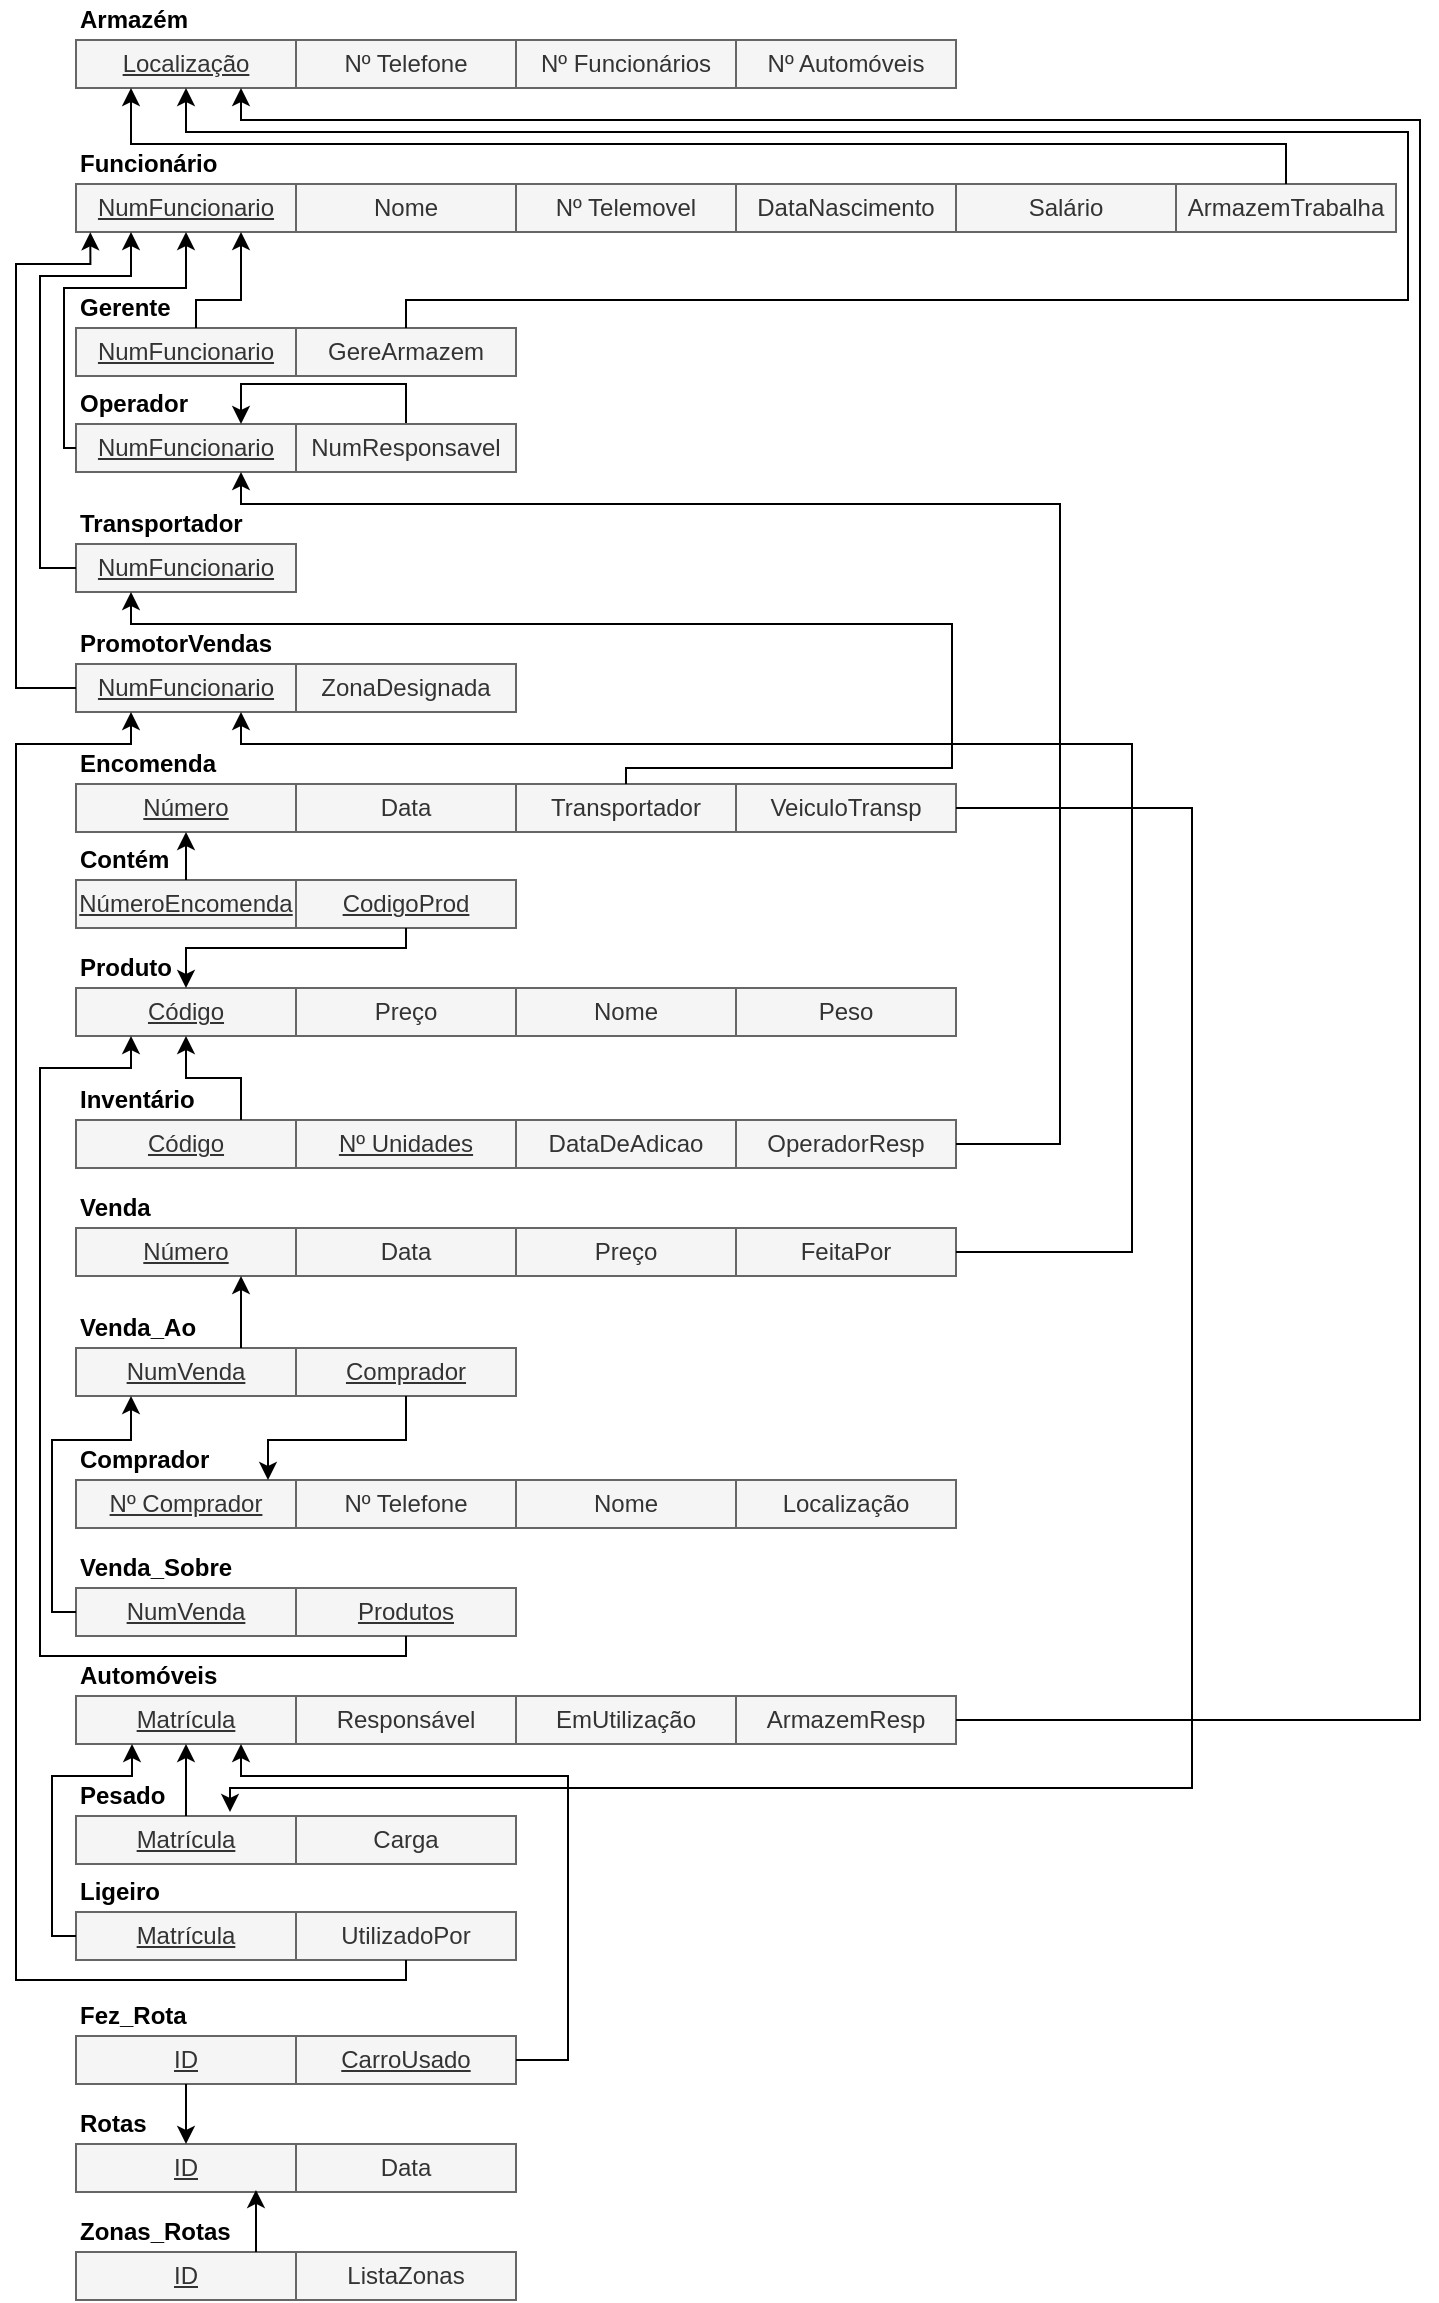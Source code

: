 <mxfile version="14.7.7" type="google"><diagram id="R2lEEEUBdFMjLlhIrx00" name="Page-1"><mxGraphModel dx="1422" dy="743" grid="1" gridSize="6" guides="1" tooltips="1" connect="1" arrows="1" fold="1" page="0" pageScale="1" pageWidth="850" pageHeight="1100" math="0" shadow="0" extFonts="Permanent Marker^https://fonts.googleapis.com/css?family=Permanent+Marker"><root><mxCell id="0"/><mxCell id="1" parent="0"/><mxCell id="T2zX406SlojLIvsWIG-n-7" value="" style="group" parent="1" vertex="1" connectable="0"><mxGeometry x="96" y="864" width="440" height="44" as="geometry"/></mxCell><mxCell id="T2zX406SlojLIvsWIG-n-8" value="Matrícula" style="rounded=0;whiteSpace=wrap;html=1;fillColor=#f5f5f5;strokeColor=#666666;fontColor=#333333;fontStyle=4" parent="T2zX406SlojLIvsWIG-n-7" vertex="1"><mxGeometry y="20" width="110" height="24" as="geometry"/></mxCell><mxCell id="T2zX406SlojLIvsWIG-n-9" value="Responsável" style="rounded=0;whiteSpace=wrap;html=1;fillColor=#f5f5f5;strokeColor=#666666;fontColor=#333333;fontStyle=0" parent="T2zX406SlojLIvsWIG-n-7" vertex="1"><mxGeometry x="110" y="20" width="110" height="24" as="geometry"/></mxCell><mxCell id="T2zX406SlojLIvsWIG-n-10" value="EmUtilização" style="rounded=0;whiteSpace=wrap;html=1;fillColor=#f5f5f5;strokeColor=#666666;fontColor=#333333;" parent="T2zX406SlojLIvsWIG-n-7" vertex="1"><mxGeometry x="220" y="20" width="110" height="24" as="geometry"/></mxCell><mxCell id="T2zX406SlojLIvsWIG-n-12" value="Automóveis" style="text;html=1;align=left;verticalAlign=middle;resizable=0;points=[];autosize=1;strokeColor=none;fontStyle=1;labelPosition=center;verticalLabelPosition=middle;" parent="T2zX406SlojLIvsWIG-n-7" vertex="1"><mxGeometry y="-2" width="84" height="24" as="geometry"/></mxCell><mxCell id="QAeHnSGPJ7R-2arT-H4o-29" value="ArmazemResp" style="rounded=0;whiteSpace=wrap;html=1;fillColor=#f5f5f5;strokeColor=#666666;fontColor=#333333;" parent="T2zX406SlojLIvsWIG-n-7" vertex="1"><mxGeometry x="330" y="20" width="110" height="24" as="geometry"/></mxCell><mxCell id="T2zX406SlojLIvsWIG-n-13" value="" style="group" parent="1" vertex="1" connectable="0"><mxGeometry x="96" y="630" width="440" height="44" as="geometry"/></mxCell><mxCell id="T2zX406SlojLIvsWIG-n-14" value="Número" style="rounded=0;whiteSpace=wrap;html=1;fillColor=#f5f5f5;strokeColor=#666666;fontColor=#333333;fontStyle=4" parent="T2zX406SlojLIvsWIG-n-13" vertex="1"><mxGeometry y="20" width="110" height="24" as="geometry"/></mxCell><mxCell id="T2zX406SlojLIvsWIG-n-15" value="Data" style="rounded=0;whiteSpace=wrap;html=1;fillColor=#f5f5f5;strokeColor=#666666;fontColor=#333333;" parent="T2zX406SlojLIvsWIG-n-13" vertex="1"><mxGeometry x="110" y="20" width="110" height="24" as="geometry"/></mxCell><mxCell id="T2zX406SlojLIvsWIG-n-16" value="Preço" style="rounded=0;whiteSpace=wrap;html=1;fillColor=#f5f5f5;strokeColor=#666666;fontColor=#333333;" parent="T2zX406SlojLIvsWIG-n-13" vertex="1"><mxGeometry x="220" y="20" width="110" height="24" as="geometry"/></mxCell><mxCell id="T2zX406SlojLIvsWIG-n-18" value="Venda" style="text;html=1;align=left;verticalAlign=middle;resizable=0;points=[];autosize=1;strokeColor=none;fontStyle=1;labelPosition=center;verticalLabelPosition=middle;" parent="T2zX406SlojLIvsWIG-n-13" vertex="1"><mxGeometry y="-2" width="54" height="24" as="geometry"/></mxCell><mxCell id="QAeHnSGPJ7R-2arT-H4o-71" value="FeitaPor" style="rounded=0;whiteSpace=wrap;html=1;fillColor=#f5f5f5;strokeColor=#666666;fontColor=#333333;" parent="T2zX406SlojLIvsWIG-n-13" vertex="1"><mxGeometry x="330" y="20" width="110" height="24" as="geometry"/></mxCell><mxCell id="T2zX406SlojLIvsWIG-n-19" value="" style="group" parent="1" vertex="1" connectable="0"><mxGeometry x="96" y="756" width="440" height="44" as="geometry"/></mxCell><mxCell id="T2zX406SlojLIvsWIG-n-20" value="Nº Comprador" style="rounded=0;whiteSpace=wrap;html=1;fillColor=#f5f5f5;strokeColor=#666666;fontColor=#333333;fontStyle=4" parent="T2zX406SlojLIvsWIG-n-19" vertex="1"><mxGeometry y="20" width="110" height="24" as="geometry"/></mxCell><mxCell id="T2zX406SlojLIvsWIG-n-21" value="Nº Telefone" style="rounded=0;whiteSpace=wrap;html=1;fillColor=#f5f5f5;strokeColor=#666666;fontColor=#333333;" parent="T2zX406SlojLIvsWIG-n-19" vertex="1"><mxGeometry x="110" y="20" width="110" height="24" as="geometry"/></mxCell><mxCell id="T2zX406SlojLIvsWIG-n-22" value="Nome" style="rounded=0;whiteSpace=wrap;html=1;fillColor=#f5f5f5;strokeColor=#666666;fontColor=#333333;" parent="T2zX406SlojLIvsWIG-n-19" vertex="1"><mxGeometry x="220" y="20" width="110" height="24" as="geometry"/></mxCell><mxCell id="T2zX406SlojLIvsWIG-n-23" value="Localização" style="rounded=0;whiteSpace=wrap;html=1;fillColor=#f5f5f5;strokeColor=#666666;fontColor=#333333;" parent="T2zX406SlojLIvsWIG-n-19" vertex="1"><mxGeometry x="330" y="20" width="110" height="24" as="geometry"/></mxCell><mxCell id="T2zX406SlojLIvsWIG-n-24" value="Comprador" style="text;html=1;align=left;verticalAlign=middle;resizable=0;points=[];autosize=1;strokeColor=none;fontStyle=1;labelPosition=center;verticalLabelPosition=middle;" parent="T2zX406SlojLIvsWIG-n-19" vertex="1"><mxGeometry y="-2" width="78" height="24" as="geometry"/></mxCell><mxCell id="T2zX406SlojLIvsWIG-n-25" value="" style="group" parent="1" vertex="1" connectable="0"><mxGeometry x="96" y="510" width="440" height="46" as="geometry"/></mxCell><mxCell id="T2zX406SlojLIvsWIG-n-26" value="Código" style="rounded=0;whiteSpace=wrap;html=1;fillColor=#f5f5f5;strokeColor=#666666;fontColor=#333333;fontStyle=4" parent="T2zX406SlojLIvsWIG-n-25" vertex="1"><mxGeometry y="20" width="110" height="24" as="geometry"/></mxCell><mxCell id="T2zX406SlojLIvsWIG-n-27" value="Preço" style="rounded=0;whiteSpace=wrap;html=1;fillColor=#f5f5f5;strokeColor=#666666;fontColor=#333333;" parent="T2zX406SlojLIvsWIG-n-25" vertex="1"><mxGeometry x="110" y="20" width="110" height="24" as="geometry"/></mxCell><mxCell id="T2zX406SlojLIvsWIG-n-28" value="Nome" style="rounded=0;whiteSpace=wrap;html=1;fillColor=#f5f5f5;strokeColor=#666666;fontColor=#333333;" parent="T2zX406SlojLIvsWIG-n-25" vertex="1"><mxGeometry x="220" y="20" width="110" height="24" as="geometry"/></mxCell><mxCell id="T2zX406SlojLIvsWIG-n-30" value="Produto" style="text;html=1;align=left;verticalAlign=middle;resizable=0;points=[];autosize=1;strokeColor=none;fontStyle=1;labelPosition=center;verticalLabelPosition=middle;" parent="T2zX406SlojLIvsWIG-n-25" vertex="1"><mxGeometry y="-2" width="60" height="24" as="geometry"/></mxCell><mxCell id="3BTeLauKc0i2wCzEPrrt-1" value="Peso" style="rounded=0;whiteSpace=wrap;html=1;fillColor=#f5f5f5;strokeColor=#666666;fontColor=#333333;" vertex="1" parent="T2zX406SlojLIvsWIG-n-25"><mxGeometry x="330" y="20" width="110" height="24" as="geometry"/></mxCell><mxCell id="T2zX406SlojLIvsWIG-n-31" value="" style="group" parent="1" vertex="1" connectable="0"><mxGeometry x="96" y="576" width="440" height="44" as="geometry"/></mxCell><mxCell id="T2zX406SlojLIvsWIG-n-32" value="Código" style="rounded=0;whiteSpace=wrap;html=1;fillColor=#f5f5f5;strokeColor=#666666;fontColor=#333333;fontStyle=4" parent="T2zX406SlojLIvsWIG-n-31" vertex="1"><mxGeometry y="20" width="110" height="24" as="geometry"/></mxCell><mxCell id="T2zX406SlojLIvsWIG-n-33" value="Nº Unidades" style="rounded=0;whiteSpace=wrap;html=1;fillColor=#f5f5f5;strokeColor=#666666;fontColor=#333333;fontStyle=4" parent="T2zX406SlojLIvsWIG-n-31" vertex="1"><mxGeometry x="110" y="20" width="110" height="24" as="geometry"/></mxCell><mxCell id="T2zX406SlojLIvsWIG-n-34" value="DataDeAdicao" style="rounded=0;whiteSpace=wrap;html=1;fillColor=#f5f5f5;strokeColor=#666666;fontColor=#333333;" parent="T2zX406SlojLIvsWIG-n-31" vertex="1"><mxGeometry x="220" y="20" width="110" height="24" as="geometry"/></mxCell><mxCell id="T2zX406SlojLIvsWIG-n-36" value="Inventário" style="text;html=1;align=left;verticalAlign=middle;resizable=0;points=[];autosize=1;strokeColor=none;fontStyle=1;labelPosition=center;verticalLabelPosition=middle;" parent="T2zX406SlojLIvsWIG-n-31" vertex="1"><mxGeometry y="-2" width="72" height="24" as="geometry"/></mxCell><mxCell id="QAeHnSGPJ7R-2arT-H4o-66" value="OperadorResp" style="rounded=0;whiteSpace=wrap;html=1;fillColor=#f5f5f5;strokeColor=#666666;fontColor=#333333;" parent="T2zX406SlojLIvsWIG-n-31" vertex="1"><mxGeometry x="330" y="20" width="110" height="24" as="geometry"/></mxCell><mxCell id="T2zX406SlojLIvsWIG-n-37" value="" style="group" parent="1" vertex="1" connectable="0"><mxGeometry x="96" y="408" width="440" height="44" as="geometry"/></mxCell><mxCell id="QAeHnSGPJ7R-2arT-H4o-102" value="" style="group" parent="T2zX406SlojLIvsWIG-n-37" vertex="1" connectable="0"><mxGeometry y="-2" width="440" height="46" as="geometry"/></mxCell><mxCell id="T2zX406SlojLIvsWIG-n-38" value="Número" style="rounded=0;whiteSpace=wrap;html=1;fillColor=#f5f5f5;strokeColor=#666666;fontColor=#333333;fontStyle=4" parent="QAeHnSGPJ7R-2arT-H4o-102" vertex="1"><mxGeometry y="22" width="110" height="24" as="geometry"/></mxCell><mxCell id="T2zX406SlojLIvsWIG-n-39" value="Data" style="rounded=0;whiteSpace=wrap;html=1;fillColor=#f5f5f5;strokeColor=#666666;fontColor=#333333;" parent="QAeHnSGPJ7R-2arT-H4o-102" vertex="1"><mxGeometry x="110" y="22" width="110" height="24" as="geometry"/></mxCell><mxCell id="T2zX406SlojLIvsWIG-n-42" value="Encomenda" style="text;html=1;align=left;verticalAlign=middle;resizable=0;points=[];autosize=1;strokeColor=none;fontStyle=1;labelPosition=center;verticalLabelPosition=middle;" parent="QAeHnSGPJ7R-2arT-H4o-102" vertex="1"><mxGeometry width="84" height="24" as="geometry"/></mxCell><mxCell id="QAeHnSGPJ7R-2arT-H4o-53" value="Transportador" style="rounded=0;whiteSpace=wrap;html=1;fillColor=#f5f5f5;strokeColor=#666666;fontColor=#333333;" parent="QAeHnSGPJ7R-2arT-H4o-102" vertex="1"><mxGeometry x="220" y="22" width="110" height="24" as="geometry"/></mxCell><mxCell id="QAeHnSGPJ7R-2arT-H4o-55" value="VeiculoTransp" style="rounded=0;whiteSpace=wrap;html=1;fillColor=#f5f5f5;strokeColor=#666666;fontColor=#333333;" parent="QAeHnSGPJ7R-2arT-H4o-102" vertex="1"><mxGeometry x="330" y="22" width="110" height="24" as="geometry"/></mxCell><mxCell id="T2zX406SlojLIvsWIG-n-43" value="" style="group" parent="1" vertex="1" connectable="0"><mxGeometry x="96" y="36" width="440" height="44" as="geometry"/></mxCell><mxCell id="T2zX406SlojLIvsWIG-n-44" value="Localização" style="rounded=0;whiteSpace=wrap;html=1;fillColor=#f5f5f5;strokeColor=#666666;fontColor=#333333;fontStyle=4" parent="T2zX406SlojLIvsWIG-n-43" vertex="1"><mxGeometry y="20" width="110" height="24" as="geometry"/></mxCell><mxCell id="T2zX406SlojLIvsWIG-n-45" value="Nº Telefone" style="rounded=0;whiteSpace=wrap;html=1;fillColor=#f5f5f5;strokeColor=#666666;fontColor=#333333;" parent="T2zX406SlojLIvsWIG-n-43" vertex="1"><mxGeometry x="110" y="20" width="110" height="24" as="geometry"/></mxCell><mxCell id="T2zX406SlojLIvsWIG-n-46" value="Nº Funcionários" style="rounded=0;whiteSpace=wrap;html=1;fillColor=#f5f5f5;strokeColor=#666666;fontColor=#333333;" parent="T2zX406SlojLIvsWIG-n-43" vertex="1"><mxGeometry x="220" y="20" width="110" height="24" as="geometry"/></mxCell><mxCell id="T2zX406SlojLIvsWIG-n-47" value="Nº Automóveis" style="rounded=0;whiteSpace=wrap;html=1;fillColor=#f5f5f5;strokeColor=#666666;fontColor=#333333;" parent="T2zX406SlojLIvsWIG-n-43" vertex="1"><mxGeometry x="330" y="20" width="110" height="24" as="geometry"/></mxCell><mxCell id="T2zX406SlojLIvsWIG-n-48" value="Armazém" style="text;html=1;align=left;verticalAlign=middle;resizable=0;points=[];autosize=1;strokeColor=none;fontStyle=1;labelPosition=center;verticalLabelPosition=middle;" parent="T2zX406SlojLIvsWIG-n-43" vertex="1"><mxGeometry width="70" height="20" as="geometry"/></mxCell><mxCell id="jeq7bKlrumtmGjqECj58-6" value="" style="group" parent="1" vertex="1" connectable="0"><mxGeometry x="96" y="1104" width="440" height="82" as="geometry"/></mxCell><mxCell id="QAeHnSGPJ7R-2arT-H4o-24" value="" style="group" parent="jeq7bKlrumtmGjqECj58-6" vertex="1" connectable="0"><mxGeometry y="-18" width="330" height="46" as="geometry"/></mxCell><mxCell id="T2zX406SlojLIvsWIG-n-50" value="ID" style="rounded=0;whiteSpace=wrap;html=1;fillColor=#f5f5f5;strokeColor=#666666;fontColor=#333333;fontStyle=4" parent="QAeHnSGPJ7R-2arT-H4o-24" vertex="1"><mxGeometry y="22" width="110" height="24" as="geometry"/></mxCell><mxCell id="T2zX406SlojLIvsWIG-n-51" value="Data" style="rounded=0;whiteSpace=wrap;html=1;fillColor=#f5f5f5;strokeColor=#666666;fontColor=#333333;" parent="QAeHnSGPJ7R-2arT-H4o-24" vertex="1"><mxGeometry x="110" y="22" width="110" height="24" as="geometry"/></mxCell><mxCell id="T2zX406SlojLIvsWIG-n-54" value="Rotas" style="text;html=1;align=left;verticalAlign=middle;resizable=0;points=[];autosize=1;strokeColor=none;fontStyle=1;labelPosition=center;verticalLabelPosition=middle;" parent="QAeHnSGPJ7R-2arT-H4o-24" vertex="1"><mxGeometry width="48" height="24" as="geometry"/></mxCell><mxCell id="jeq7bKlrumtmGjqECj58-7" value="ID" style="rounded=0;whiteSpace=wrap;html=1;fillColor=#f5f5f5;strokeColor=#666666;fontColor=#333333;fontStyle=4" parent="jeq7bKlrumtmGjqECj58-6" vertex="1"><mxGeometry y="58" width="110" height="24" as="geometry"/></mxCell><mxCell id="jeq7bKlrumtmGjqECj58-8" value="ListaZonas" style="rounded=0;whiteSpace=wrap;html=1;fillColor=#f5f5f5;strokeColor=#666666;fontColor=#333333;" parent="jeq7bKlrumtmGjqECj58-6" vertex="1"><mxGeometry x="110" y="58" width="110" height="24" as="geometry"/></mxCell><mxCell id="jeq7bKlrumtmGjqECj58-9" value="Zonas_Rotas" style="text;html=1;align=left;verticalAlign=middle;resizable=0;points=[];autosize=1;strokeColor=none;fontStyle=1;labelPosition=center;verticalLabelPosition=middle;" parent="jeq7bKlrumtmGjqECj58-6" vertex="1"><mxGeometry y="36" width="90" height="24" as="geometry"/></mxCell><mxCell id="QAeHnSGPJ7R-2arT-H4o-105" style="edgeStyle=orthogonalEdgeStyle;rounded=0;orthogonalLoop=1;jettySize=auto;html=1;entryX=0.818;entryY=0.958;entryDx=0;entryDy=0;entryPerimeter=0;" parent="jeq7bKlrumtmGjqECj58-6" source="jeq7bKlrumtmGjqECj58-7" target="T2zX406SlojLIvsWIG-n-50" edge="1"><mxGeometry relative="1" as="geometry"><mxPoint x="90" y="-8" as="targetPoint"/><Array as="points"><mxPoint x="90" y="38"/><mxPoint x="90" y="38"/></Array></mxGeometry></mxCell><mxCell id="QAeHnSGPJ7R-2arT-H4o-1" value="" style="group" parent="1" vertex="1" connectable="0"><mxGeometry x="96" y="180" width="440" height="44" as="geometry"/></mxCell><mxCell id="QAeHnSGPJ7R-2arT-H4o-2" value="NumFuncionario" style="rounded=0;whiteSpace=wrap;html=1;fillColor=#f5f5f5;strokeColor=#666666;fontColor=#333333;fontStyle=4" parent="QAeHnSGPJ7R-2arT-H4o-1" vertex="1"><mxGeometry y="20" width="110" height="24" as="geometry"/></mxCell><mxCell id="QAeHnSGPJ7R-2arT-H4o-4" value="Gerente" style="text;html=1;align=left;verticalAlign=middle;resizable=0;points=[];autosize=1;strokeColor=none;fontStyle=1;labelPosition=center;verticalLabelPosition=middle;" parent="QAeHnSGPJ7R-2arT-H4o-1" vertex="1"><mxGeometry y="-2" width="60" height="24" as="geometry"/></mxCell><mxCell id="QAeHnSGPJ7R-2arT-H4o-34" value="GereArmazem" style="rounded=0;whiteSpace=wrap;html=1;fillColor=#f5f5f5;strokeColor=#666666;fontColor=#333333;fontStyle=0" parent="QAeHnSGPJ7R-2arT-H4o-1" vertex="1"><mxGeometry x="110" y="20" width="110" height="24" as="geometry"/></mxCell><mxCell id="QAeHnSGPJ7R-2arT-H4o-5" value="" style="group" parent="1" vertex="1" connectable="0"><mxGeometry x="96" y="348" width="440" height="44" as="geometry"/></mxCell><mxCell id="QAeHnSGPJ7R-2arT-H4o-6" value="NumFuncionario" style="rounded=0;whiteSpace=wrap;html=1;fillColor=#f5f5f5;strokeColor=#666666;fontColor=#333333;fontStyle=4" parent="QAeHnSGPJ7R-2arT-H4o-5" vertex="1"><mxGeometry y="20" width="110" height="24" as="geometry"/></mxCell><mxCell id="QAeHnSGPJ7R-2arT-H4o-7" value="ZonaDesignada" style="rounded=0;whiteSpace=wrap;html=1;fillColor=#f5f5f5;strokeColor=#666666;fontColor=#333333;" parent="QAeHnSGPJ7R-2arT-H4o-5" vertex="1"><mxGeometry x="110" y="20" width="110" height="24" as="geometry"/></mxCell><mxCell id="QAeHnSGPJ7R-2arT-H4o-8" value="PromotorVendas" style="text;html=1;align=left;verticalAlign=middle;resizable=0;points=[];autosize=1;strokeColor=none;fontStyle=1;labelPosition=center;verticalLabelPosition=middle;" parent="QAeHnSGPJ7R-2arT-H4o-5" vertex="1"><mxGeometry y="-2" width="114" height="24" as="geometry"/></mxCell><mxCell id="QAeHnSGPJ7R-2arT-H4o-9" value="" style="group" parent="1" vertex="1" connectable="0"><mxGeometry x="96" y="288" width="440" height="44" as="geometry"/></mxCell><mxCell id="QAeHnSGPJ7R-2arT-H4o-10" value="NumFuncionario" style="rounded=0;whiteSpace=wrap;html=1;fillColor=#f5f5f5;strokeColor=#666666;fontColor=#333333;fontStyle=4" parent="QAeHnSGPJ7R-2arT-H4o-9" vertex="1"><mxGeometry y="20" width="110" height="24" as="geometry"/></mxCell><mxCell id="QAeHnSGPJ7R-2arT-H4o-11" value="Transportador" style="text;html=1;align=left;verticalAlign=middle;resizable=0;points=[];autosize=1;strokeColor=none;fontStyle=1;labelPosition=center;verticalLabelPosition=middle;" parent="QAeHnSGPJ7R-2arT-H4o-9" vertex="1"><mxGeometry y="-2" width="96" height="24" as="geometry"/></mxCell><mxCell id="QAeHnSGPJ7R-2arT-H4o-13" value="" style="group" parent="1" vertex="1" connectable="0"><mxGeometry x="96" y="228" width="440" height="44" as="geometry"/></mxCell><mxCell id="QAeHnSGPJ7R-2arT-H4o-14" value="NumFuncionario" style="rounded=0;whiteSpace=wrap;html=1;fillColor=#f5f5f5;strokeColor=#666666;fontColor=#333333;fontStyle=4" parent="QAeHnSGPJ7R-2arT-H4o-13" vertex="1"><mxGeometry y="20" width="110" height="24" as="geometry"/></mxCell><mxCell id="QAeHnSGPJ7R-2arT-H4o-15" value="Operador" style="text;html=1;align=left;verticalAlign=middle;resizable=0;points=[];autosize=1;strokeColor=none;fontStyle=1;labelPosition=center;verticalLabelPosition=middle;" parent="QAeHnSGPJ7R-2arT-H4o-13" vertex="1"><mxGeometry y="-2" width="72" height="24" as="geometry"/></mxCell><mxCell id="QAeHnSGPJ7R-2arT-H4o-50" style="edgeStyle=orthogonalEdgeStyle;rounded=0;orthogonalLoop=1;jettySize=auto;html=1;entryX=0.75;entryY=0;entryDx=0;entryDy=0;" parent="QAeHnSGPJ7R-2arT-H4o-13" source="QAeHnSGPJ7R-2arT-H4o-49" target="QAeHnSGPJ7R-2arT-H4o-14" edge="1"><mxGeometry relative="1" as="geometry"/></mxCell><mxCell id="QAeHnSGPJ7R-2arT-H4o-49" value="NumResponsavel" style="rounded=0;whiteSpace=wrap;html=1;fillColor=#f5f5f5;strokeColor=#666666;fontColor=#333333;fontStyle=0" parent="QAeHnSGPJ7R-2arT-H4o-13" vertex="1"><mxGeometry x="110" y="20" width="110" height="24" as="geometry"/></mxCell><mxCell id="QAeHnSGPJ7R-2arT-H4o-16" value="" style="group" parent="1" vertex="1" connectable="0"><mxGeometry x="96" y="972" width="440" height="44" as="geometry"/></mxCell><mxCell id="QAeHnSGPJ7R-2arT-H4o-17" value="Matrícula" style="rounded=0;whiteSpace=wrap;html=1;fillColor=#f5f5f5;strokeColor=#666666;fontColor=#333333;fontStyle=4" parent="QAeHnSGPJ7R-2arT-H4o-16" vertex="1"><mxGeometry y="20" width="110" height="24" as="geometry"/></mxCell><mxCell id="QAeHnSGPJ7R-2arT-H4o-18" value="Ligeiro" style="text;html=1;align=left;verticalAlign=middle;resizable=0;points=[];autosize=1;strokeColor=none;fontStyle=1;labelPosition=center;verticalLabelPosition=middle;" parent="QAeHnSGPJ7R-2arT-H4o-16" vertex="1"><mxGeometry y="-2" width="54" height="24" as="geometry"/></mxCell><mxCell id="QAeHnSGPJ7R-2arT-H4o-100" value="UtilizadoPor" style="rounded=0;whiteSpace=wrap;html=1;fillColor=#f5f5f5;strokeColor=#666666;fontColor=#333333;" parent="QAeHnSGPJ7R-2arT-H4o-16" vertex="1"><mxGeometry x="110" y="20" width="110" height="24" as="geometry"/></mxCell><mxCell id="QAeHnSGPJ7R-2arT-H4o-19" value="" style="group" parent="1" vertex="1" connectable="0"><mxGeometry x="96" y="924" width="440" height="44" as="geometry"/></mxCell><mxCell id="QAeHnSGPJ7R-2arT-H4o-20" value="Matrícula" style="rounded=0;whiteSpace=wrap;html=1;fillColor=#f5f5f5;strokeColor=#666666;fontColor=#333333;fontStyle=4" parent="QAeHnSGPJ7R-2arT-H4o-19" vertex="1"><mxGeometry y="20" width="110" height="24" as="geometry"/></mxCell><mxCell id="QAeHnSGPJ7R-2arT-H4o-21" value="Carga" style="rounded=0;whiteSpace=wrap;html=1;fillColor=#f5f5f5;strokeColor=#666666;fontColor=#333333;" parent="QAeHnSGPJ7R-2arT-H4o-19" vertex="1"><mxGeometry x="110" y="20" width="110" height="24" as="geometry"/></mxCell><mxCell id="QAeHnSGPJ7R-2arT-H4o-22" value="Pesado" style="text;html=1;align=left;verticalAlign=middle;resizable=0;points=[];autosize=1;strokeColor=none;fontStyle=1;labelPosition=center;verticalLabelPosition=middle;" parent="QAeHnSGPJ7R-2arT-H4o-19" vertex="1"><mxGeometry y="-2" width="60" height="24" as="geometry"/></mxCell><mxCell id="QAeHnSGPJ7R-2arT-H4o-26" value="" style="group" parent="1" vertex="1" connectable="0"><mxGeometry x="96" y="108" width="660" height="44" as="geometry"/></mxCell><mxCell id="jeq7bKlrumtmGjqECj58-5" value="" style="group" parent="QAeHnSGPJ7R-2arT-H4o-26" vertex="1" connectable="0"><mxGeometry width="550" height="44" as="geometry"/></mxCell><mxCell id="T2zX406SlojLIvsWIG-n-6" value="" style="group" parent="jeq7bKlrumtmGjqECj58-5" vertex="1" connectable="0"><mxGeometry width="440" height="44" as="geometry"/></mxCell><mxCell id="T2zX406SlojLIvsWIG-n-1" value="NumFuncionario" style="rounded=0;whiteSpace=wrap;html=1;fillColor=#f5f5f5;strokeColor=#666666;fontColor=#333333;fontStyle=4" parent="T2zX406SlojLIvsWIG-n-6" vertex="1"><mxGeometry y="20" width="110" height="24" as="geometry"/></mxCell><mxCell id="T2zX406SlojLIvsWIG-n-2" value="Nome" style="rounded=0;whiteSpace=wrap;html=1;fillColor=#f5f5f5;strokeColor=#666666;fontColor=#333333;" parent="T2zX406SlojLIvsWIG-n-6" vertex="1"><mxGeometry x="110" y="20" width="110" height="24" as="geometry"/></mxCell><mxCell id="T2zX406SlojLIvsWIG-n-3" value="Nº Telemovel" style="rounded=0;whiteSpace=wrap;html=1;fillColor=#f5f5f5;strokeColor=#666666;fontColor=#333333;" parent="T2zX406SlojLIvsWIG-n-6" vertex="1"><mxGeometry x="220" y="20" width="110" height="24" as="geometry"/></mxCell><mxCell id="T2zX406SlojLIvsWIG-n-4" value="DataNascimento" style="rounded=0;whiteSpace=wrap;html=1;fillColor=#f5f5f5;strokeColor=#666666;fontColor=#333333;" parent="T2zX406SlojLIvsWIG-n-6" vertex="1"><mxGeometry x="330" y="20" width="110" height="24" as="geometry"/></mxCell><mxCell id="T2zX406SlojLIvsWIG-n-5" value="Funcionário" style="text;html=1;align=left;verticalAlign=middle;resizable=0;points=[];autosize=1;strokeColor=none;fontStyle=1;labelPosition=center;verticalLabelPosition=middle;" parent="T2zX406SlojLIvsWIG-n-6" vertex="1"><mxGeometry y="-2" width="84" height="24" as="geometry"/></mxCell><mxCell id="jeq7bKlrumtmGjqECj58-4" value="Salário" style="rounded=0;whiteSpace=wrap;html=1;fillColor=#f5f5f5;strokeColor=#666666;fontColor=#333333;" parent="jeq7bKlrumtmGjqECj58-5" vertex="1"><mxGeometry x="440" y="20" width="110" height="24" as="geometry"/></mxCell><mxCell id="QAeHnSGPJ7R-2arT-H4o-25" value="ArmazemTrabalha" style="rounded=0;whiteSpace=wrap;html=1;fillColor=#f5f5f5;strokeColor=#666666;fontColor=#333333;" parent="QAeHnSGPJ7R-2arT-H4o-26" vertex="1"><mxGeometry x="550" y="20" width="110" height="24" as="geometry"/></mxCell><mxCell id="QAeHnSGPJ7R-2arT-H4o-30" style="edgeStyle=orthogonalEdgeStyle;rounded=0;orthogonalLoop=1;jettySize=auto;html=1;entryX=0.75;entryY=1;entryDx=0;entryDy=0;exitX=1;exitY=0.5;exitDx=0;exitDy=0;" parent="1" source="QAeHnSGPJ7R-2arT-H4o-29" target="T2zX406SlojLIvsWIG-n-44" edge="1"><mxGeometry relative="1" as="geometry"><Array as="points"><mxPoint x="768" y="896"/><mxPoint x="768" y="96"/><mxPoint x="179" y="96"/></Array></mxGeometry></mxCell><mxCell id="QAeHnSGPJ7R-2arT-H4o-37" style="edgeStyle=orthogonalEdgeStyle;rounded=0;orthogonalLoop=1;jettySize=auto;html=1;entryX=0.5;entryY=1;entryDx=0;entryDy=0;exitX=0.5;exitY=0;exitDx=0;exitDy=0;" parent="1" source="QAeHnSGPJ7R-2arT-H4o-34" target="T2zX406SlojLIvsWIG-n-44" edge="1"><mxGeometry relative="1" as="geometry"><Array as="points"><mxPoint x="261" y="186"/><mxPoint x="762" y="186"/><mxPoint x="762" y="102"/><mxPoint x="151" y="102"/></Array></mxGeometry></mxCell><mxCell id="QAeHnSGPJ7R-2arT-H4o-38" style="edgeStyle=orthogonalEdgeStyle;rounded=0;orthogonalLoop=1;jettySize=auto;html=1;entryX=0.25;entryY=1;entryDx=0;entryDy=0;" parent="1" source="QAeHnSGPJ7R-2arT-H4o-25" target="T2zX406SlojLIvsWIG-n-44" edge="1"><mxGeometry relative="1" as="geometry"><Array as="points"><mxPoint x="701" y="108"/><mxPoint x="124" y="108"/></Array></mxGeometry></mxCell><mxCell id="QAeHnSGPJ7R-2arT-H4o-44" style="edgeStyle=orthogonalEdgeStyle;rounded=0;orthogonalLoop=1;jettySize=auto;html=1;entryX=0.065;entryY=1.006;entryDx=0;entryDy=0;entryPerimeter=0;exitX=0;exitY=0.5;exitDx=0;exitDy=0;" parent="1" source="QAeHnSGPJ7R-2arT-H4o-6" target="T2zX406SlojLIvsWIG-n-1" edge="1"><mxGeometry relative="1" as="geometry"><Array as="points"><mxPoint x="66" y="380"/><mxPoint x="66" y="168"/><mxPoint x="103" y="168"/></Array></mxGeometry></mxCell><mxCell id="QAeHnSGPJ7R-2arT-H4o-45" style="edgeStyle=orthogonalEdgeStyle;rounded=0;orthogonalLoop=1;jettySize=auto;html=1;entryX=0.25;entryY=1;entryDx=0;entryDy=0;exitX=0;exitY=0.5;exitDx=0;exitDy=0;" parent="1" source="QAeHnSGPJ7R-2arT-H4o-10" target="T2zX406SlojLIvsWIG-n-1" edge="1"><mxGeometry relative="1" as="geometry"><Array as="points"><mxPoint x="78" y="320"/><mxPoint x="78" y="174"/><mxPoint x="123" y="174"/></Array></mxGeometry></mxCell><mxCell id="QAeHnSGPJ7R-2arT-H4o-46" style="edgeStyle=orthogonalEdgeStyle;rounded=0;orthogonalLoop=1;jettySize=auto;html=1;entryX=0.5;entryY=1;entryDx=0;entryDy=0;exitX=0;exitY=0.5;exitDx=0;exitDy=0;" parent="1" source="QAeHnSGPJ7R-2arT-H4o-14" target="T2zX406SlojLIvsWIG-n-1" edge="1"><mxGeometry relative="1" as="geometry"><Array as="points"><mxPoint x="90" y="260"/><mxPoint x="90" y="180"/><mxPoint x="151" y="180"/></Array></mxGeometry></mxCell><mxCell id="QAeHnSGPJ7R-2arT-H4o-48" style="edgeStyle=orthogonalEdgeStyle;rounded=0;orthogonalLoop=1;jettySize=auto;html=1;entryX=0.75;entryY=1;entryDx=0;entryDy=0;" parent="1" source="QAeHnSGPJ7R-2arT-H4o-2" target="T2zX406SlojLIvsWIG-n-1" edge="1"><mxGeometry relative="1" as="geometry"><Array as="points"><mxPoint x="156" y="186"/><mxPoint x="179" y="186"/></Array></mxGeometry></mxCell><mxCell id="QAeHnSGPJ7R-2arT-H4o-54" style="edgeStyle=orthogonalEdgeStyle;rounded=0;orthogonalLoop=1;jettySize=auto;html=1;entryX=0.25;entryY=1;entryDx=0;entryDy=0;exitX=0.5;exitY=0;exitDx=0;exitDy=0;" parent="1" source="QAeHnSGPJ7R-2arT-H4o-53" target="QAeHnSGPJ7R-2arT-H4o-10" edge="1"><mxGeometry relative="1" as="geometry"><Array as="points"><mxPoint x="371" y="420"/><mxPoint x="534" y="420"/><mxPoint x="534" y="348"/><mxPoint x="123" y="348"/></Array></mxGeometry></mxCell><mxCell id="QAeHnSGPJ7R-2arT-H4o-56" style="edgeStyle=orthogonalEdgeStyle;rounded=0;orthogonalLoop=1;jettySize=auto;html=1;exitX=1;exitY=0.5;exitDx=0;exitDy=0;" parent="1" source="QAeHnSGPJ7R-2arT-H4o-55" edge="1"><mxGeometry relative="1" as="geometry"><mxPoint x="173" y="942" as="targetPoint"/><Array as="points"><mxPoint x="654" y="440"/><mxPoint x="654" y="930"/><mxPoint x="173" y="930"/></Array></mxGeometry></mxCell><mxCell id="QAeHnSGPJ7R-2arT-H4o-57" value="" style="group" parent="1" vertex="1" connectable="0"><mxGeometry x="96" y="456" width="440" height="44" as="geometry"/></mxCell><mxCell id="QAeHnSGPJ7R-2arT-H4o-58" value="NúmeroEncomenda" style="rounded=0;whiteSpace=wrap;html=1;fillColor=#f5f5f5;strokeColor=#666666;fontColor=#333333;fontStyle=4" parent="QAeHnSGPJ7R-2arT-H4o-57" vertex="1"><mxGeometry y="20" width="110" height="24" as="geometry"/></mxCell><mxCell id="QAeHnSGPJ7R-2arT-H4o-59" value="CodigoProd" style="rounded=0;whiteSpace=wrap;html=1;fillColor=#f5f5f5;strokeColor=#666666;fontColor=#333333;fontStyle=4" parent="QAeHnSGPJ7R-2arT-H4o-57" vertex="1"><mxGeometry x="110" y="20" width="110" height="24" as="geometry"/></mxCell><mxCell id="QAeHnSGPJ7R-2arT-H4o-60" value="Contém" style="text;html=1;align=left;verticalAlign=middle;resizable=0;points=[];autosize=1;strokeColor=none;fontStyle=1;labelPosition=center;verticalLabelPosition=middle;" parent="QAeHnSGPJ7R-2arT-H4o-57" vertex="1"><mxGeometry y="-2" width="60" height="24" as="geometry"/></mxCell><mxCell id="QAeHnSGPJ7R-2arT-H4o-63" style="edgeStyle=orthogonalEdgeStyle;rounded=0;orthogonalLoop=1;jettySize=auto;html=1;entryX=0.5;entryY=1;entryDx=0;entryDy=0;" parent="1" source="QAeHnSGPJ7R-2arT-H4o-58" target="T2zX406SlojLIvsWIG-n-38" edge="1"><mxGeometry relative="1" as="geometry"/></mxCell><mxCell id="QAeHnSGPJ7R-2arT-H4o-64" style="edgeStyle=orthogonalEdgeStyle;rounded=0;orthogonalLoop=1;jettySize=auto;html=1;entryX=0.5;entryY=0;entryDx=0;entryDy=0;" parent="1" source="QAeHnSGPJ7R-2arT-H4o-59" target="T2zX406SlojLIvsWIG-n-26" edge="1"><mxGeometry relative="1" as="geometry"><Array as="points"><mxPoint x="261" y="510"/><mxPoint x="151" y="510"/></Array></mxGeometry></mxCell><mxCell id="QAeHnSGPJ7R-2arT-H4o-65" style="edgeStyle=orthogonalEdgeStyle;rounded=0;orthogonalLoop=1;jettySize=auto;html=1;entryX=0.5;entryY=1;entryDx=0;entryDy=0;exitX=0.75;exitY=0;exitDx=0;exitDy=0;" parent="1" source="T2zX406SlojLIvsWIG-n-32" target="T2zX406SlojLIvsWIG-n-26" edge="1"><mxGeometry relative="1" as="geometry"/></mxCell><mxCell id="QAeHnSGPJ7R-2arT-H4o-67" style="edgeStyle=orthogonalEdgeStyle;rounded=0;orthogonalLoop=1;jettySize=auto;html=1;entryX=0.75;entryY=1;entryDx=0;entryDy=0;" parent="1" source="QAeHnSGPJ7R-2arT-H4o-66" target="QAeHnSGPJ7R-2arT-H4o-14" edge="1"><mxGeometry relative="1" as="geometry"><Array as="points"><mxPoint x="588" y="608"/><mxPoint x="588" y="288"/><mxPoint x="179" y="288"/></Array></mxGeometry></mxCell><mxCell id="QAeHnSGPJ7R-2arT-H4o-72" style="edgeStyle=orthogonalEdgeStyle;rounded=0;orthogonalLoop=1;jettySize=auto;html=1;entryX=0.75;entryY=1;entryDx=0;entryDy=0;" parent="1" source="QAeHnSGPJ7R-2arT-H4o-71" target="QAeHnSGPJ7R-2arT-H4o-6" edge="1"><mxGeometry relative="1" as="geometry"><Array as="points"><mxPoint x="624" y="662"/><mxPoint x="624" y="408"/><mxPoint x="179" y="408"/></Array></mxGeometry></mxCell><mxCell id="QAeHnSGPJ7R-2arT-H4o-73" value="" style="group" parent="1" vertex="1" connectable="0"><mxGeometry x="96" y="690" width="440" height="44" as="geometry"/></mxCell><mxCell id="QAeHnSGPJ7R-2arT-H4o-74" value="NumVenda" style="rounded=0;whiteSpace=wrap;html=1;fillColor=#f5f5f5;strokeColor=#666666;fontColor=#333333;fontStyle=4" parent="QAeHnSGPJ7R-2arT-H4o-73" vertex="1"><mxGeometry y="20" width="110" height="24" as="geometry"/></mxCell><mxCell id="QAeHnSGPJ7R-2arT-H4o-75" value="Comprador" style="rounded=0;whiteSpace=wrap;html=1;fillColor=#f5f5f5;strokeColor=#666666;fontColor=#333333;fontStyle=4" parent="QAeHnSGPJ7R-2arT-H4o-73" vertex="1"><mxGeometry x="110" y="20" width="110" height="24" as="geometry"/></mxCell><mxCell id="QAeHnSGPJ7R-2arT-H4o-76" value="Venda_Ao" style="text;html=1;align=left;verticalAlign=middle;resizable=0;points=[];autosize=1;strokeColor=none;fontStyle=1;labelPosition=center;verticalLabelPosition=middle;" parent="QAeHnSGPJ7R-2arT-H4o-73" vertex="1"><mxGeometry y="-2" width="72" height="24" as="geometry"/></mxCell><mxCell id="QAeHnSGPJ7R-2arT-H4o-93" style="edgeStyle=orthogonalEdgeStyle;rounded=0;orthogonalLoop=1;jettySize=auto;html=1;" parent="1" source="QAeHnSGPJ7R-2arT-H4o-75" target="T2zX406SlojLIvsWIG-n-20" edge="1"><mxGeometry relative="1" as="geometry"><Array as="points"><mxPoint x="261" y="756"/><mxPoint x="192" y="756"/></Array></mxGeometry></mxCell><mxCell id="QAeHnSGPJ7R-2arT-H4o-94" value="" style="group" parent="1" vertex="1" connectable="0"><mxGeometry x="96" y="810" width="440" height="44" as="geometry"/></mxCell><mxCell id="QAeHnSGPJ7R-2arT-H4o-95" value="NumVenda" style="rounded=0;whiteSpace=wrap;html=1;fillColor=#f5f5f5;strokeColor=#666666;fontColor=#333333;fontStyle=4" parent="QAeHnSGPJ7R-2arT-H4o-94" vertex="1"><mxGeometry y="20" width="110" height="24" as="geometry"/></mxCell><mxCell id="QAeHnSGPJ7R-2arT-H4o-96" value="Produtos" style="rounded=0;whiteSpace=wrap;html=1;fillColor=#f5f5f5;strokeColor=#666666;fontColor=#333333;fontStyle=4" parent="QAeHnSGPJ7R-2arT-H4o-94" vertex="1"><mxGeometry x="110" y="20" width="110" height="24" as="geometry"/></mxCell><mxCell id="QAeHnSGPJ7R-2arT-H4o-97" value="Venda_Sobre" style="text;html=1;align=left;verticalAlign=middle;resizable=0;points=[];autosize=1;strokeColor=none;fontStyle=1;labelPosition=center;verticalLabelPosition=middle;" parent="QAeHnSGPJ7R-2arT-H4o-94" vertex="1"><mxGeometry y="-2" width="90" height="24" as="geometry"/></mxCell><mxCell id="QAeHnSGPJ7R-2arT-H4o-98" style="edgeStyle=orthogonalEdgeStyle;rounded=0;orthogonalLoop=1;jettySize=auto;html=1;entryX=0.25;entryY=1;entryDx=0;entryDy=0;" parent="1" source="QAeHnSGPJ7R-2arT-H4o-95" target="QAeHnSGPJ7R-2arT-H4o-74" edge="1"><mxGeometry relative="1" as="geometry"><Array as="points"><mxPoint x="84" y="842"/><mxPoint x="84" y="756"/><mxPoint x="123" y="756"/></Array></mxGeometry></mxCell><mxCell id="QAeHnSGPJ7R-2arT-H4o-99" style="edgeStyle=orthogonalEdgeStyle;rounded=0;orthogonalLoop=1;jettySize=auto;html=1;entryX=0.25;entryY=1;entryDx=0;entryDy=0;" parent="1" source="QAeHnSGPJ7R-2arT-H4o-96" target="T2zX406SlojLIvsWIG-n-26" edge="1"><mxGeometry relative="1" as="geometry"><Array as="points"><mxPoint x="261" y="864"/><mxPoint x="78" y="864"/><mxPoint x="78" y="570"/><mxPoint x="123" y="570"/></Array></mxGeometry></mxCell><mxCell id="QAeHnSGPJ7R-2arT-H4o-101" style="edgeStyle=orthogonalEdgeStyle;rounded=0;orthogonalLoop=1;jettySize=auto;html=1;entryX=0.25;entryY=1;entryDx=0;entryDy=0;" parent="1" source="QAeHnSGPJ7R-2arT-H4o-100" target="QAeHnSGPJ7R-2arT-H4o-6" edge="1"><mxGeometry relative="1" as="geometry"><mxPoint x="-42" y="552" as="targetPoint"/><Array as="points"><mxPoint x="261" y="1026"/><mxPoint x="66" y="1026"/><mxPoint x="66" y="408"/><mxPoint x="124" y="408"/></Array></mxGeometry></mxCell><mxCell id="QAeHnSGPJ7R-2arT-H4o-103" style="edgeStyle=orthogonalEdgeStyle;rounded=0;orthogonalLoop=1;jettySize=auto;html=1;entryX=0.25;entryY=1;entryDx=0;entryDy=0;exitX=0;exitY=0.5;exitDx=0;exitDy=0;" parent="1" source="QAeHnSGPJ7R-2arT-H4o-17" target="T2zX406SlojLIvsWIG-n-8" edge="1"><mxGeometry relative="1" as="geometry"><Array as="points"><mxPoint x="84" y="1004"/><mxPoint x="84" y="924"/><mxPoint x="124" y="924"/><mxPoint x="124" y="908"/></Array></mxGeometry></mxCell><mxCell id="QAeHnSGPJ7R-2arT-H4o-108" style="edgeStyle=orthogonalEdgeStyle;rounded=0;orthogonalLoop=1;jettySize=auto;html=1;entryX=0.75;entryY=1;entryDx=0;entryDy=0;" parent="1" source="QAeHnSGPJ7R-2arT-H4o-74" target="T2zX406SlojLIvsWIG-n-14" edge="1"><mxGeometry relative="1" as="geometry"><Array as="points"><mxPoint x="179" y="695"/></Array></mxGeometry></mxCell><mxCell id="QAeHnSGPJ7R-2arT-H4o-109" style="edgeStyle=orthogonalEdgeStyle;rounded=0;orthogonalLoop=1;jettySize=auto;html=1;entryX=0.5;entryY=1;entryDx=0;entryDy=0;" parent="1" source="QAeHnSGPJ7R-2arT-H4o-20" target="T2zX406SlojLIvsWIG-n-8" edge="1"><mxGeometry relative="1" as="geometry"><Array as="points"><mxPoint x="151" y="936"/><mxPoint x="151" y="936"/></Array></mxGeometry></mxCell><mxCell id="SslMF5GqtYa6NVOEHJuJ-1" value="" style="group" parent="1" vertex="1" connectable="0"><mxGeometry x="96" y="1032" width="330" height="46" as="geometry"/></mxCell><mxCell id="SslMF5GqtYa6NVOEHJuJ-2" value="ID" style="rounded=0;whiteSpace=wrap;html=1;fillColor=#f5f5f5;strokeColor=#666666;fontColor=#333333;fontStyle=4" parent="SslMF5GqtYa6NVOEHJuJ-1" vertex="1"><mxGeometry y="22" width="110" height="24" as="geometry"/></mxCell><mxCell id="SslMF5GqtYa6NVOEHJuJ-4" value="Fez_Rota" style="text;html=1;align=left;verticalAlign=middle;resizable=0;points=[];autosize=1;strokeColor=none;fontStyle=1;labelPosition=center;verticalLabelPosition=middle;" parent="SslMF5GqtYa6NVOEHJuJ-1" vertex="1"><mxGeometry width="66" height="24" as="geometry"/></mxCell><mxCell id="SslMF5GqtYa6NVOEHJuJ-5" value="CarroUsado" style="rounded=0;whiteSpace=wrap;html=1;fillColor=#f5f5f5;strokeColor=#666666;fontColor=#333333;fontStyle=4" parent="SslMF5GqtYa6NVOEHJuJ-1" vertex="1"><mxGeometry x="110" y="22" width="110" height="24" as="geometry"/></mxCell><mxCell id="SslMF5GqtYa6NVOEHJuJ-6" style="edgeStyle=orthogonalEdgeStyle;rounded=0;orthogonalLoop=1;jettySize=auto;html=1;entryX=0.75;entryY=1;entryDx=0;entryDy=0;" parent="1" source="SslMF5GqtYa6NVOEHJuJ-5" target="T2zX406SlojLIvsWIG-n-8" edge="1"><mxGeometry relative="1" as="geometry"><Array as="points"><mxPoint x="342" y="1066"/><mxPoint x="342" y="924"/><mxPoint x="179" y="924"/></Array></mxGeometry></mxCell><mxCell id="SslMF5GqtYa6NVOEHJuJ-7" style="edgeStyle=orthogonalEdgeStyle;rounded=0;orthogonalLoop=1;jettySize=auto;html=1;entryX=0.5;entryY=0;entryDx=0;entryDy=0;" parent="1" source="SslMF5GqtYa6NVOEHJuJ-2" target="T2zX406SlojLIvsWIG-n-50" edge="1"><mxGeometry relative="1" as="geometry"/></mxCell></root></mxGraphModel></diagram></mxfile>